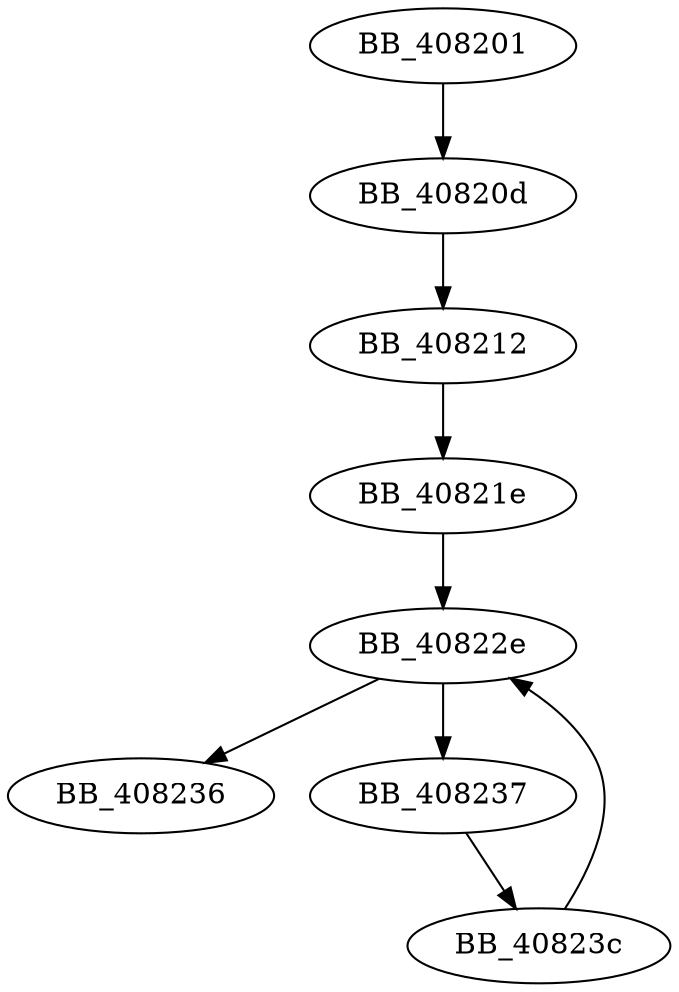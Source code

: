 DiGraph __onexit{
BB_408201->BB_40820d
BB_40820d->BB_408212
BB_408212->BB_40821e
BB_40821e->BB_40822e
BB_40822e->BB_408236
BB_40822e->BB_408237
BB_408237->BB_40823c
BB_40823c->BB_40822e
}
